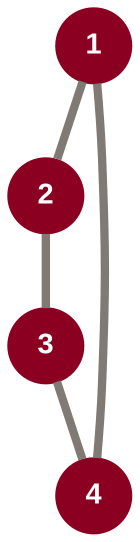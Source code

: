 graph graphname {
  forcelabels=true;
  node [shape=circle, fontname="arial bold", labelfontsize=12, fontcolor=white, color="#8B0021", style=filled, width=0.5, margin=0];
  edge [penwidth=4, color="#807A75"];
  1 [label=1, pos="0,0!"];
  2 [label=2, pos="0,2!"];
  3 [label=3, pos="2,2!"];
  4 [label=4, pos="2,0!"];
  1 -- 2;
  2 -- 3;
  3 -- 4;
  4 -- 1;
}

